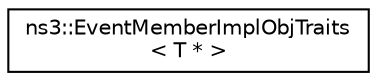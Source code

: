 digraph "Graphical Class Hierarchy"
{
 // LATEX_PDF_SIZE
  edge [fontname="Helvetica",fontsize="10",labelfontname="Helvetica",labelfontsize="10"];
  node [fontname="Helvetica",fontsize="10",shape=record];
  rankdir="LR";
  Node0 [label="ns3::EventMemberImplObjTraits\l\< T * \>",height=0.2,width=0.4,color="black", fillcolor="white", style="filled",URL="$structns3_1_1_event_member_impl_obj_traits_3_01_t_01_5_01_4.html",tooltip="Helper for the MakeEvent functions which take a class method."];
}
